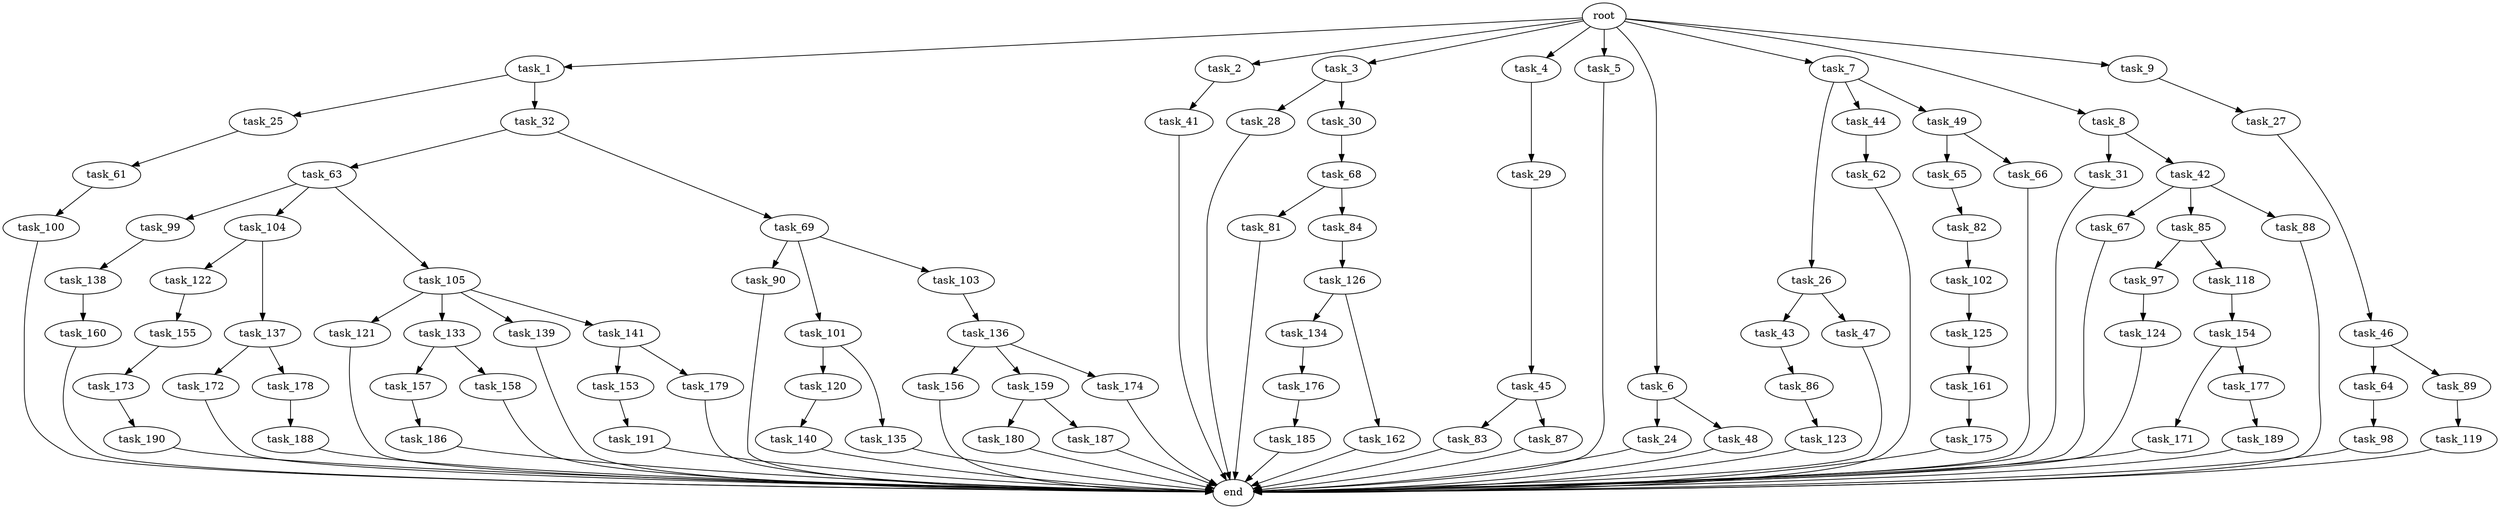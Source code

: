digraph G {
  root [size="0.000000"];
  task_1 [size="1024.000000"];
  task_2 [size="1024.000000"];
  task_3 [size="1024.000000"];
  task_4 [size="1024.000000"];
  task_5 [size="1024.000000"];
  task_6 [size="1024.000000"];
  task_7 [size="1024.000000"];
  task_8 [size="1024.000000"];
  task_9 [size="1024.000000"];
  task_24 [size="309237645312.000000"];
  task_25 [size="214748364800.000000"];
  task_26 [size="309237645312.000000"];
  task_27 [size="858993459200.000000"];
  task_28 [size="858993459200.000000"];
  task_29 [size="137438953472.000000"];
  task_30 [size="858993459200.000000"];
  task_31 [size="420906795008.000000"];
  task_32 [size="214748364800.000000"];
  task_41 [size="858993459200.000000"];
  task_42 [size="420906795008.000000"];
  task_43 [size="549755813888.000000"];
  task_44 [size="309237645312.000000"];
  task_45 [size="420906795008.000000"];
  task_46 [size="695784701952.000000"];
  task_47 [size="549755813888.000000"];
  task_48 [size="309237645312.000000"];
  task_49 [size="309237645312.000000"];
  task_61 [size="549755813888.000000"];
  task_62 [size="34359738368.000000"];
  task_63 [size="34359738368.000000"];
  task_64 [size="34359738368.000000"];
  task_65 [size="549755813888.000000"];
  task_66 [size="549755813888.000000"];
  task_67 [size="549755813888.000000"];
  task_68 [size="858993459200.000000"];
  task_69 [size="34359738368.000000"];
  task_81 [size="214748364800.000000"];
  task_82 [size="695784701952.000000"];
  task_83 [size="420906795008.000000"];
  task_84 [size="214748364800.000000"];
  task_85 [size="549755813888.000000"];
  task_86 [size="549755813888.000000"];
  task_87 [size="420906795008.000000"];
  task_88 [size="549755813888.000000"];
  task_89 [size="34359738368.000000"];
  task_90 [size="549755813888.000000"];
  task_97 [size="549755813888.000000"];
  task_98 [size="34359738368.000000"];
  task_99 [size="858993459200.000000"];
  task_100 [size="137438953472.000000"];
  task_101 [size="549755813888.000000"];
  task_102 [size="77309411328.000000"];
  task_103 [size="549755813888.000000"];
  task_104 [size="858993459200.000000"];
  task_105 [size="858993459200.000000"];
  task_118 [size="549755813888.000000"];
  task_119 [size="695784701952.000000"];
  task_120 [size="214748364800.000000"];
  task_121 [size="420906795008.000000"];
  task_122 [size="214748364800.000000"];
  task_123 [size="309237645312.000000"];
  task_124 [size="34359738368.000000"];
  task_125 [size="695784701952.000000"];
  task_126 [size="309237645312.000000"];
  task_133 [size="420906795008.000000"];
  task_134 [size="695784701952.000000"];
  task_135 [size="214748364800.000000"];
  task_136 [size="695784701952.000000"];
  task_137 [size="214748364800.000000"];
  task_138 [size="549755813888.000000"];
  task_139 [size="420906795008.000000"];
  task_140 [size="309237645312.000000"];
  task_141 [size="420906795008.000000"];
  task_153 [size="549755813888.000000"];
  task_154 [size="309237645312.000000"];
  task_155 [size="214748364800.000000"];
  task_156 [size="34359738368.000000"];
  task_157 [size="309237645312.000000"];
  task_158 [size="309237645312.000000"];
  task_159 [size="34359738368.000000"];
  task_160 [size="549755813888.000000"];
  task_161 [size="309237645312.000000"];
  task_162 [size="695784701952.000000"];
  task_171 [size="549755813888.000000"];
  task_172 [size="420906795008.000000"];
  task_173 [size="34359738368.000000"];
  task_174 [size="34359738368.000000"];
  task_175 [size="137438953472.000000"];
  task_176 [size="77309411328.000000"];
  task_177 [size="549755813888.000000"];
  task_178 [size="420906795008.000000"];
  task_179 [size="549755813888.000000"];
  task_180 [size="420906795008.000000"];
  task_185 [size="549755813888.000000"];
  task_186 [size="420906795008.000000"];
  task_187 [size="420906795008.000000"];
  task_188 [size="858993459200.000000"];
  task_189 [size="137438953472.000000"];
  task_190 [size="34359738368.000000"];
  task_191 [size="695784701952.000000"];
  end [size="0.000000"];

  root -> task_1 [size="1.000000"];
  root -> task_2 [size="1.000000"];
  root -> task_3 [size="1.000000"];
  root -> task_4 [size="1.000000"];
  root -> task_5 [size="1.000000"];
  root -> task_6 [size="1.000000"];
  root -> task_7 [size="1.000000"];
  root -> task_8 [size="1.000000"];
  root -> task_9 [size="1.000000"];
  task_1 -> task_25 [size="209715200.000000"];
  task_1 -> task_32 [size="209715200.000000"];
  task_2 -> task_41 [size="838860800.000000"];
  task_3 -> task_28 [size="838860800.000000"];
  task_3 -> task_30 [size="838860800.000000"];
  task_4 -> task_29 [size="134217728.000000"];
  task_5 -> end [size="1.000000"];
  task_6 -> task_24 [size="301989888.000000"];
  task_6 -> task_48 [size="301989888.000000"];
  task_7 -> task_26 [size="301989888.000000"];
  task_7 -> task_44 [size="301989888.000000"];
  task_7 -> task_49 [size="301989888.000000"];
  task_8 -> task_31 [size="411041792.000000"];
  task_8 -> task_42 [size="411041792.000000"];
  task_9 -> task_27 [size="838860800.000000"];
  task_24 -> end [size="1.000000"];
  task_25 -> task_61 [size="536870912.000000"];
  task_26 -> task_43 [size="536870912.000000"];
  task_26 -> task_47 [size="536870912.000000"];
  task_27 -> task_46 [size="679477248.000000"];
  task_28 -> end [size="1.000000"];
  task_29 -> task_45 [size="411041792.000000"];
  task_30 -> task_68 [size="838860800.000000"];
  task_31 -> end [size="1.000000"];
  task_32 -> task_63 [size="33554432.000000"];
  task_32 -> task_69 [size="33554432.000000"];
  task_41 -> end [size="1.000000"];
  task_42 -> task_67 [size="536870912.000000"];
  task_42 -> task_85 [size="536870912.000000"];
  task_42 -> task_88 [size="536870912.000000"];
  task_43 -> task_86 [size="536870912.000000"];
  task_44 -> task_62 [size="33554432.000000"];
  task_45 -> task_83 [size="411041792.000000"];
  task_45 -> task_87 [size="411041792.000000"];
  task_46 -> task_64 [size="33554432.000000"];
  task_46 -> task_89 [size="33554432.000000"];
  task_47 -> end [size="1.000000"];
  task_48 -> end [size="1.000000"];
  task_49 -> task_65 [size="536870912.000000"];
  task_49 -> task_66 [size="536870912.000000"];
  task_61 -> task_100 [size="134217728.000000"];
  task_62 -> end [size="1.000000"];
  task_63 -> task_99 [size="838860800.000000"];
  task_63 -> task_104 [size="838860800.000000"];
  task_63 -> task_105 [size="838860800.000000"];
  task_64 -> task_98 [size="33554432.000000"];
  task_65 -> task_82 [size="679477248.000000"];
  task_66 -> end [size="1.000000"];
  task_67 -> end [size="1.000000"];
  task_68 -> task_81 [size="209715200.000000"];
  task_68 -> task_84 [size="209715200.000000"];
  task_69 -> task_90 [size="536870912.000000"];
  task_69 -> task_101 [size="536870912.000000"];
  task_69 -> task_103 [size="536870912.000000"];
  task_81 -> end [size="1.000000"];
  task_82 -> task_102 [size="75497472.000000"];
  task_83 -> end [size="1.000000"];
  task_84 -> task_126 [size="301989888.000000"];
  task_85 -> task_97 [size="536870912.000000"];
  task_85 -> task_118 [size="536870912.000000"];
  task_86 -> task_123 [size="301989888.000000"];
  task_87 -> end [size="1.000000"];
  task_88 -> end [size="1.000000"];
  task_89 -> task_119 [size="679477248.000000"];
  task_90 -> end [size="1.000000"];
  task_97 -> task_124 [size="33554432.000000"];
  task_98 -> end [size="1.000000"];
  task_99 -> task_138 [size="536870912.000000"];
  task_100 -> end [size="1.000000"];
  task_101 -> task_120 [size="209715200.000000"];
  task_101 -> task_135 [size="209715200.000000"];
  task_102 -> task_125 [size="679477248.000000"];
  task_103 -> task_136 [size="679477248.000000"];
  task_104 -> task_122 [size="209715200.000000"];
  task_104 -> task_137 [size="209715200.000000"];
  task_105 -> task_121 [size="411041792.000000"];
  task_105 -> task_133 [size="411041792.000000"];
  task_105 -> task_139 [size="411041792.000000"];
  task_105 -> task_141 [size="411041792.000000"];
  task_118 -> task_154 [size="301989888.000000"];
  task_119 -> end [size="1.000000"];
  task_120 -> task_140 [size="301989888.000000"];
  task_121 -> end [size="1.000000"];
  task_122 -> task_155 [size="209715200.000000"];
  task_123 -> end [size="1.000000"];
  task_124 -> end [size="1.000000"];
  task_125 -> task_161 [size="301989888.000000"];
  task_126 -> task_134 [size="679477248.000000"];
  task_126 -> task_162 [size="679477248.000000"];
  task_133 -> task_157 [size="301989888.000000"];
  task_133 -> task_158 [size="301989888.000000"];
  task_134 -> task_176 [size="75497472.000000"];
  task_135 -> end [size="1.000000"];
  task_136 -> task_156 [size="33554432.000000"];
  task_136 -> task_159 [size="33554432.000000"];
  task_136 -> task_174 [size="33554432.000000"];
  task_137 -> task_172 [size="411041792.000000"];
  task_137 -> task_178 [size="411041792.000000"];
  task_138 -> task_160 [size="536870912.000000"];
  task_139 -> end [size="1.000000"];
  task_140 -> end [size="1.000000"];
  task_141 -> task_153 [size="536870912.000000"];
  task_141 -> task_179 [size="536870912.000000"];
  task_153 -> task_191 [size="679477248.000000"];
  task_154 -> task_171 [size="536870912.000000"];
  task_154 -> task_177 [size="536870912.000000"];
  task_155 -> task_173 [size="33554432.000000"];
  task_156 -> end [size="1.000000"];
  task_157 -> task_186 [size="411041792.000000"];
  task_158 -> end [size="1.000000"];
  task_159 -> task_180 [size="411041792.000000"];
  task_159 -> task_187 [size="411041792.000000"];
  task_160 -> end [size="1.000000"];
  task_161 -> task_175 [size="134217728.000000"];
  task_162 -> end [size="1.000000"];
  task_171 -> end [size="1.000000"];
  task_172 -> end [size="1.000000"];
  task_173 -> task_190 [size="33554432.000000"];
  task_174 -> end [size="1.000000"];
  task_175 -> end [size="1.000000"];
  task_176 -> task_185 [size="536870912.000000"];
  task_177 -> task_189 [size="134217728.000000"];
  task_178 -> task_188 [size="838860800.000000"];
  task_179 -> end [size="1.000000"];
  task_180 -> end [size="1.000000"];
  task_185 -> end [size="1.000000"];
  task_186 -> end [size="1.000000"];
  task_187 -> end [size="1.000000"];
  task_188 -> end [size="1.000000"];
  task_189 -> end [size="1.000000"];
  task_190 -> end [size="1.000000"];
  task_191 -> end [size="1.000000"];
}
